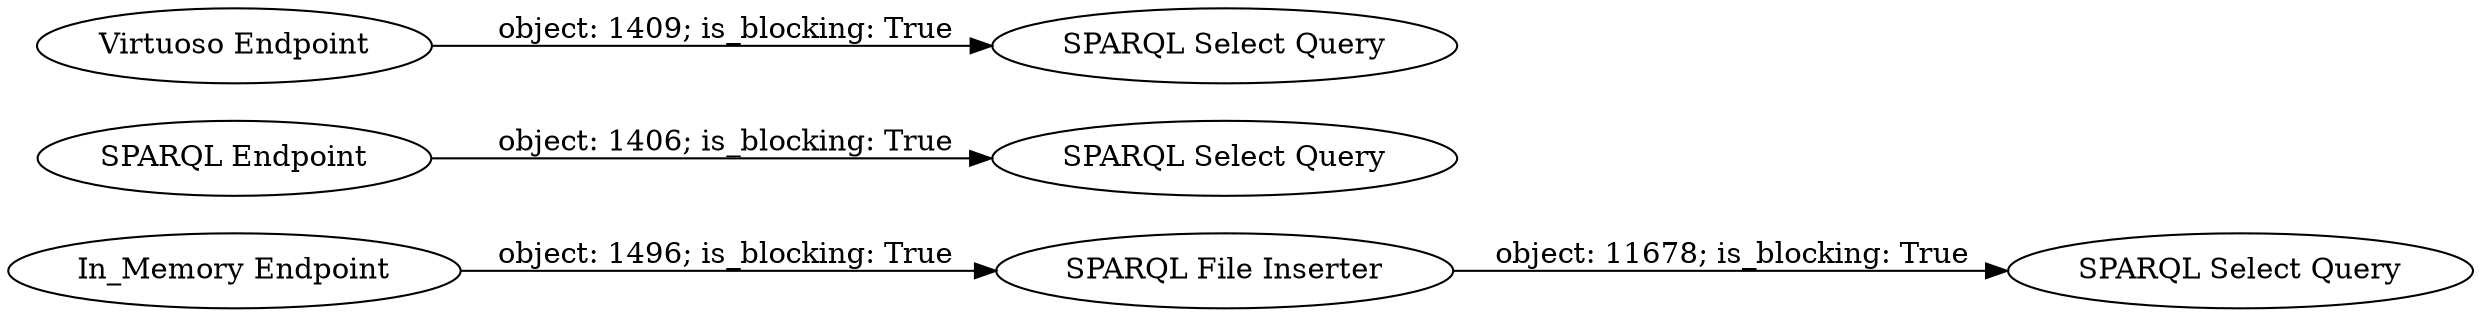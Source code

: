 digraph {
	"5365522905872223528_25" [label="SPARQL Select Query"]
	"5365522905872223528_24" [label="SPARQL File Inserter"]
	"5365522905872223528_21" [label="SPARQL Endpoint"]
	"5365522905872223528_17" [label="SPARQL Select Query"]
	"5365522905872223528_23" [label="In_Memory Endpoint"]
	"5365522905872223528_18" [label="Virtuoso Endpoint"]
	"5365522905872223528_20" [label="SPARQL Select Query"]
	"5365522905872223528_21" -> "5365522905872223528_20" [label="object: 1406; is_blocking: True"]
	"5365522905872223528_18" -> "5365522905872223528_17" [label="object: 1409; is_blocking: True"]
	"5365522905872223528_23" -> "5365522905872223528_24" [label="object: 1496; is_blocking: True"]
	"5365522905872223528_24" -> "5365522905872223528_25" [label="object: 11678; is_blocking: True"]
	rankdir=LR
}
